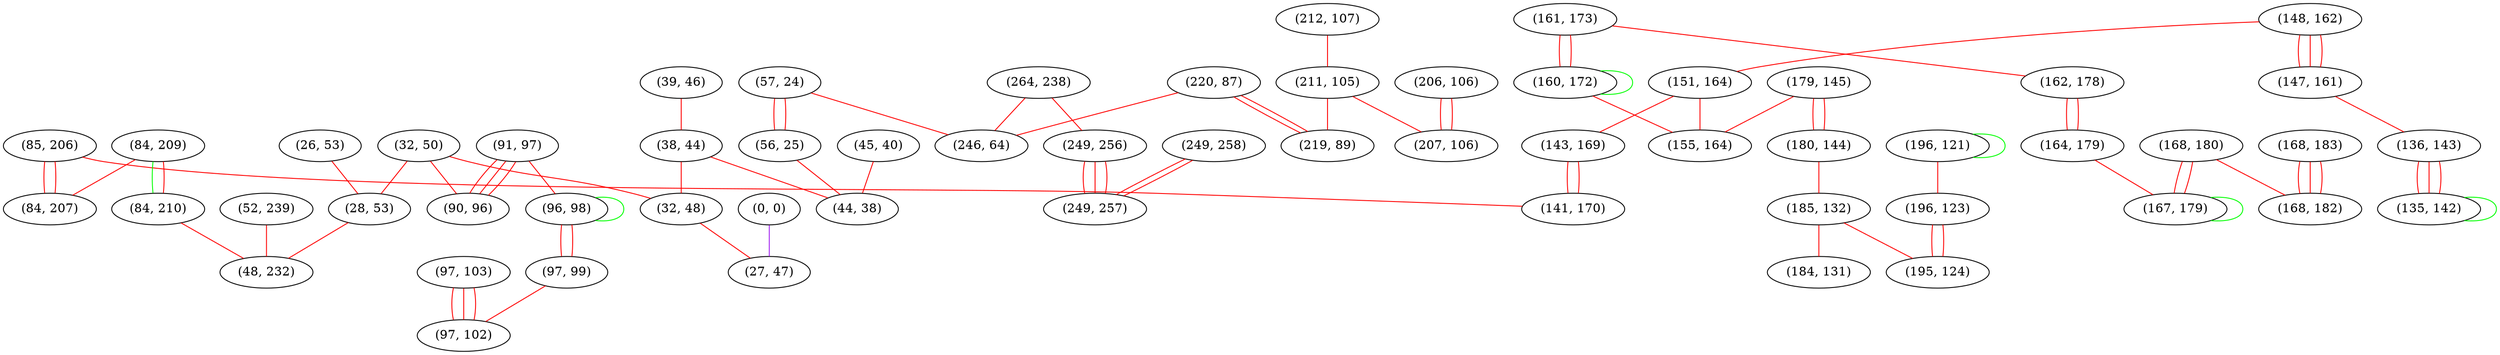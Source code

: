 graph "" {
"(85, 206)";
"(264, 238)";
"(39, 46)";
"(179, 145)";
"(161, 173)";
"(168, 183)";
"(148, 162)";
"(57, 24)";
"(32, 50)";
"(212, 107)";
"(160, 172)";
"(56, 25)";
"(249, 256)";
"(211, 105)";
"(45, 40)";
"(196, 121)";
"(38, 44)";
"(147, 161)";
"(84, 209)";
"(180, 144)";
"(151, 164)";
"(26, 53)";
"(91, 97)";
"(206, 106)";
"(90, 96)";
"(220, 87)";
"(219, 89)";
"(44, 38)";
"(207, 106)";
"(168, 180)";
"(155, 164)";
"(97, 103)";
"(84, 210)";
"(52, 239)";
"(96, 98)";
"(136, 143)";
"(135, 142)";
"(97, 99)";
"(185, 132)";
"(162, 178)";
"(28, 53)";
"(32, 48)";
"(97, 102)";
"(143, 169)";
"(249, 258)";
"(164, 179)";
"(0, 0)";
"(27, 47)";
"(48, 232)";
"(184, 131)";
"(196, 123)";
"(167, 179)";
"(195, 124)";
"(249, 257)";
"(168, 182)";
"(84, 207)";
"(141, 170)";
"(246, 64)";
"(85, 206)" -- "(84, 207)"  [color=red, key=0, weight=1];
"(85, 206)" -- "(84, 207)"  [color=red, key=1, weight=1];
"(85, 206)" -- "(141, 170)"  [color=red, key=0, weight=1];
"(264, 238)" -- "(249, 256)"  [color=red, key=0, weight=1];
"(264, 238)" -- "(246, 64)"  [color=red, key=0, weight=1];
"(39, 46)" -- "(38, 44)"  [color=red, key=0, weight=1];
"(179, 145)" -- "(155, 164)"  [color=red, key=0, weight=1];
"(179, 145)" -- "(180, 144)"  [color=red, key=0, weight=1];
"(179, 145)" -- "(180, 144)"  [color=red, key=1, weight=1];
"(161, 173)" -- "(162, 178)"  [color=red, key=0, weight=1];
"(161, 173)" -- "(160, 172)"  [color=red, key=0, weight=1];
"(161, 173)" -- "(160, 172)"  [color=red, key=1, weight=1];
"(168, 183)" -- "(168, 182)"  [color=red, key=0, weight=1];
"(168, 183)" -- "(168, 182)"  [color=red, key=1, weight=1];
"(168, 183)" -- "(168, 182)"  [color=red, key=2, weight=1];
"(148, 162)" -- "(151, 164)"  [color=red, key=0, weight=1];
"(148, 162)" -- "(147, 161)"  [color=red, key=0, weight=1];
"(148, 162)" -- "(147, 161)"  [color=red, key=1, weight=1];
"(148, 162)" -- "(147, 161)"  [color=red, key=2, weight=1];
"(57, 24)" -- "(56, 25)"  [color=red, key=0, weight=1];
"(57, 24)" -- "(56, 25)"  [color=red, key=1, weight=1];
"(57, 24)" -- "(246, 64)"  [color=red, key=0, weight=1];
"(32, 50)" -- "(28, 53)"  [color=red, key=0, weight=1];
"(32, 50)" -- "(90, 96)"  [color=red, key=0, weight=1];
"(32, 50)" -- "(32, 48)"  [color=red, key=0, weight=1];
"(212, 107)" -- "(211, 105)"  [color=red, key=0, weight=1];
"(160, 172)" -- "(155, 164)"  [color=red, key=0, weight=1];
"(160, 172)" -- "(160, 172)"  [color=green, key=0, weight=2];
"(56, 25)" -- "(44, 38)"  [color=red, key=0, weight=1];
"(249, 256)" -- "(249, 257)"  [color=red, key=0, weight=1];
"(249, 256)" -- "(249, 257)"  [color=red, key=1, weight=1];
"(249, 256)" -- "(249, 257)"  [color=red, key=2, weight=1];
"(211, 105)" -- "(219, 89)"  [color=red, key=0, weight=1];
"(211, 105)" -- "(207, 106)"  [color=red, key=0, weight=1];
"(45, 40)" -- "(44, 38)"  [color=red, key=0, weight=1];
"(196, 121)" -- "(196, 121)"  [color=green, key=0, weight=2];
"(196, 121)" -- "(196, 123)"  [color=red, key=0, weight=1];
"(38, 44)" -- "(32, 48)"  [color=red, key=0, weight=1];
"(38, 44)" -- "(44, 38)"  [color=red, key=0, weight=1];
"(147, 161)" -- "(136, 143)"  [color=red, key=0, weight=1];
"(84, 209)" -- "(84, 210)"  [color=green, key=0, weight=2];
"(84, 209)" -- "(84, 210)"  [color=red, key=1, weight=1];
"(84, 209)" -- "(84, 207)"  [color=red, key=0, weight=1];
"(180, 144)" -- "(185, 132)"  [color=red, key=0, weight=1];
"(151, 164)" -- "(155, 164)"  [color=red, key=0, weight=1];
"(151, 164)" -- "(143, 169)"  [color=red, key=0, weight=1];
"(26, 53)" -- "(28, 53)"  [color=red, key=0, weight=1];
"(91, 97)" -- "(90, 96)"  [color=red, key=0, weight=1];
"(91, 97)" -- "(90, 96)"  [color=red, key=1, weight=1];
"(91, 97)" -- "(90, 96)"  [color=red, key=2, weight=1];
"(91, 97)" -- "(96, 98)"  [color=red, key=0, weight=1];
"(206, 106)" -- "(207, 106)"  [color=red, key=0, weight=1];
"(206, 106)" -- "(207, 106)"  [color=red, key=1, weight=1];
"(220, 87)" -- "(219, 89)"  [color=red, key=0, weight=1];
"(220, 87)" -- "(219, 89)"  [color=red, key=1, weight=1];
"(220, 87)" -- "(246, 64)"  [color=red, key=0, weight=1];
"(168, 180)" -- "(167, 179)"  [color=red, key=0, weight=1];
"(168, 180)" -- "(167, 179)"  [color=red, key=1, weight=1];
"(168, 180)" -- "(168, 182)"  [color=red, key=0, weight=1];
"(97, 103)" -- "(97, 102)"  [color=red, key=0, weight=1];
"(97, 103)" -- "(97, 102)"  [color=red, key=1, weight=1];
"(97, 103)" -- "(97, 102)"  [color=red, key=2, weight=1];
"(84, 210)" -- "(48, 232)"  [color=red, key=0, weight=1];
"(52, 239)" -- "(48, 232)"  [color=red, key=0, weight=1];
"(96, 98)" -- "(97, 99)"  [color=red, key=0, weight=1];
"(96, 98)" -- "(97, 99)"  [color=red, key=1, weight=1];
"(96, 98)" -- "(96, 98)"  [color=green, key=0, weight=2];
"(136, 143)" -- "(135, 142)"  [color=red, key=0, weight=1];
"(136, 143)" -- "(135, 142)"  [color=red, key=1, weight=1];
"(136, 143)" -- "(135, 142)"  [color=red, key=2, weight=1];
"(135, 142)" -- "(135, 142)"  [color=green, key=0, weight=2];
"(97, 99)" -- "(97, 102)"  [color=red, key=0, weight=1];
"(185, 132)" -- "(184, 131)"  [color=red, key=0, weight=1];
"(185, 132)" -- "(195, 124)"  [color=red, key=0, weight=1];
"(162, 178)" -- "(164, 179)"  [color=red, key=0, weight=1];
"(162, 178)" -- "(164, 179)"  [color=red, key=1, weight=1];
"(28, 53)" -- "(48, 232)"  [color=red, key=0, weight=1];
"(32, 48)" -- "(27, 47)"  [color=red, key=0, weight=1];
"(143, 169)" -- "(141, 170)"  [color=red, key=0, weight=1];
"(143, 169)" -- "(141, 170)"  [color=red, key=1, weight=1];
"(249, 258)" -- "(249, 257)"  [color=red, key=0, weight=1];
"(249, 258)" -- "(249, 257)"  [color=red, key=1, weight=1];
"(164, 179)" -- "(167, 179)"  [color=red, key=0, weight=1];
"(0, 0)" -- "(27, 47)"  [color=purple, key=0, weight=4];
"(196, 123)" -- "(195, 124)"  [color=red, key=0, weight=1];
"(196, 123)" -- "(195, 124)"  [color=red, key=1, weight=1];
"(167, 179)" -- "(167, 179)"  [color=green, key=0, weight=2];
}
